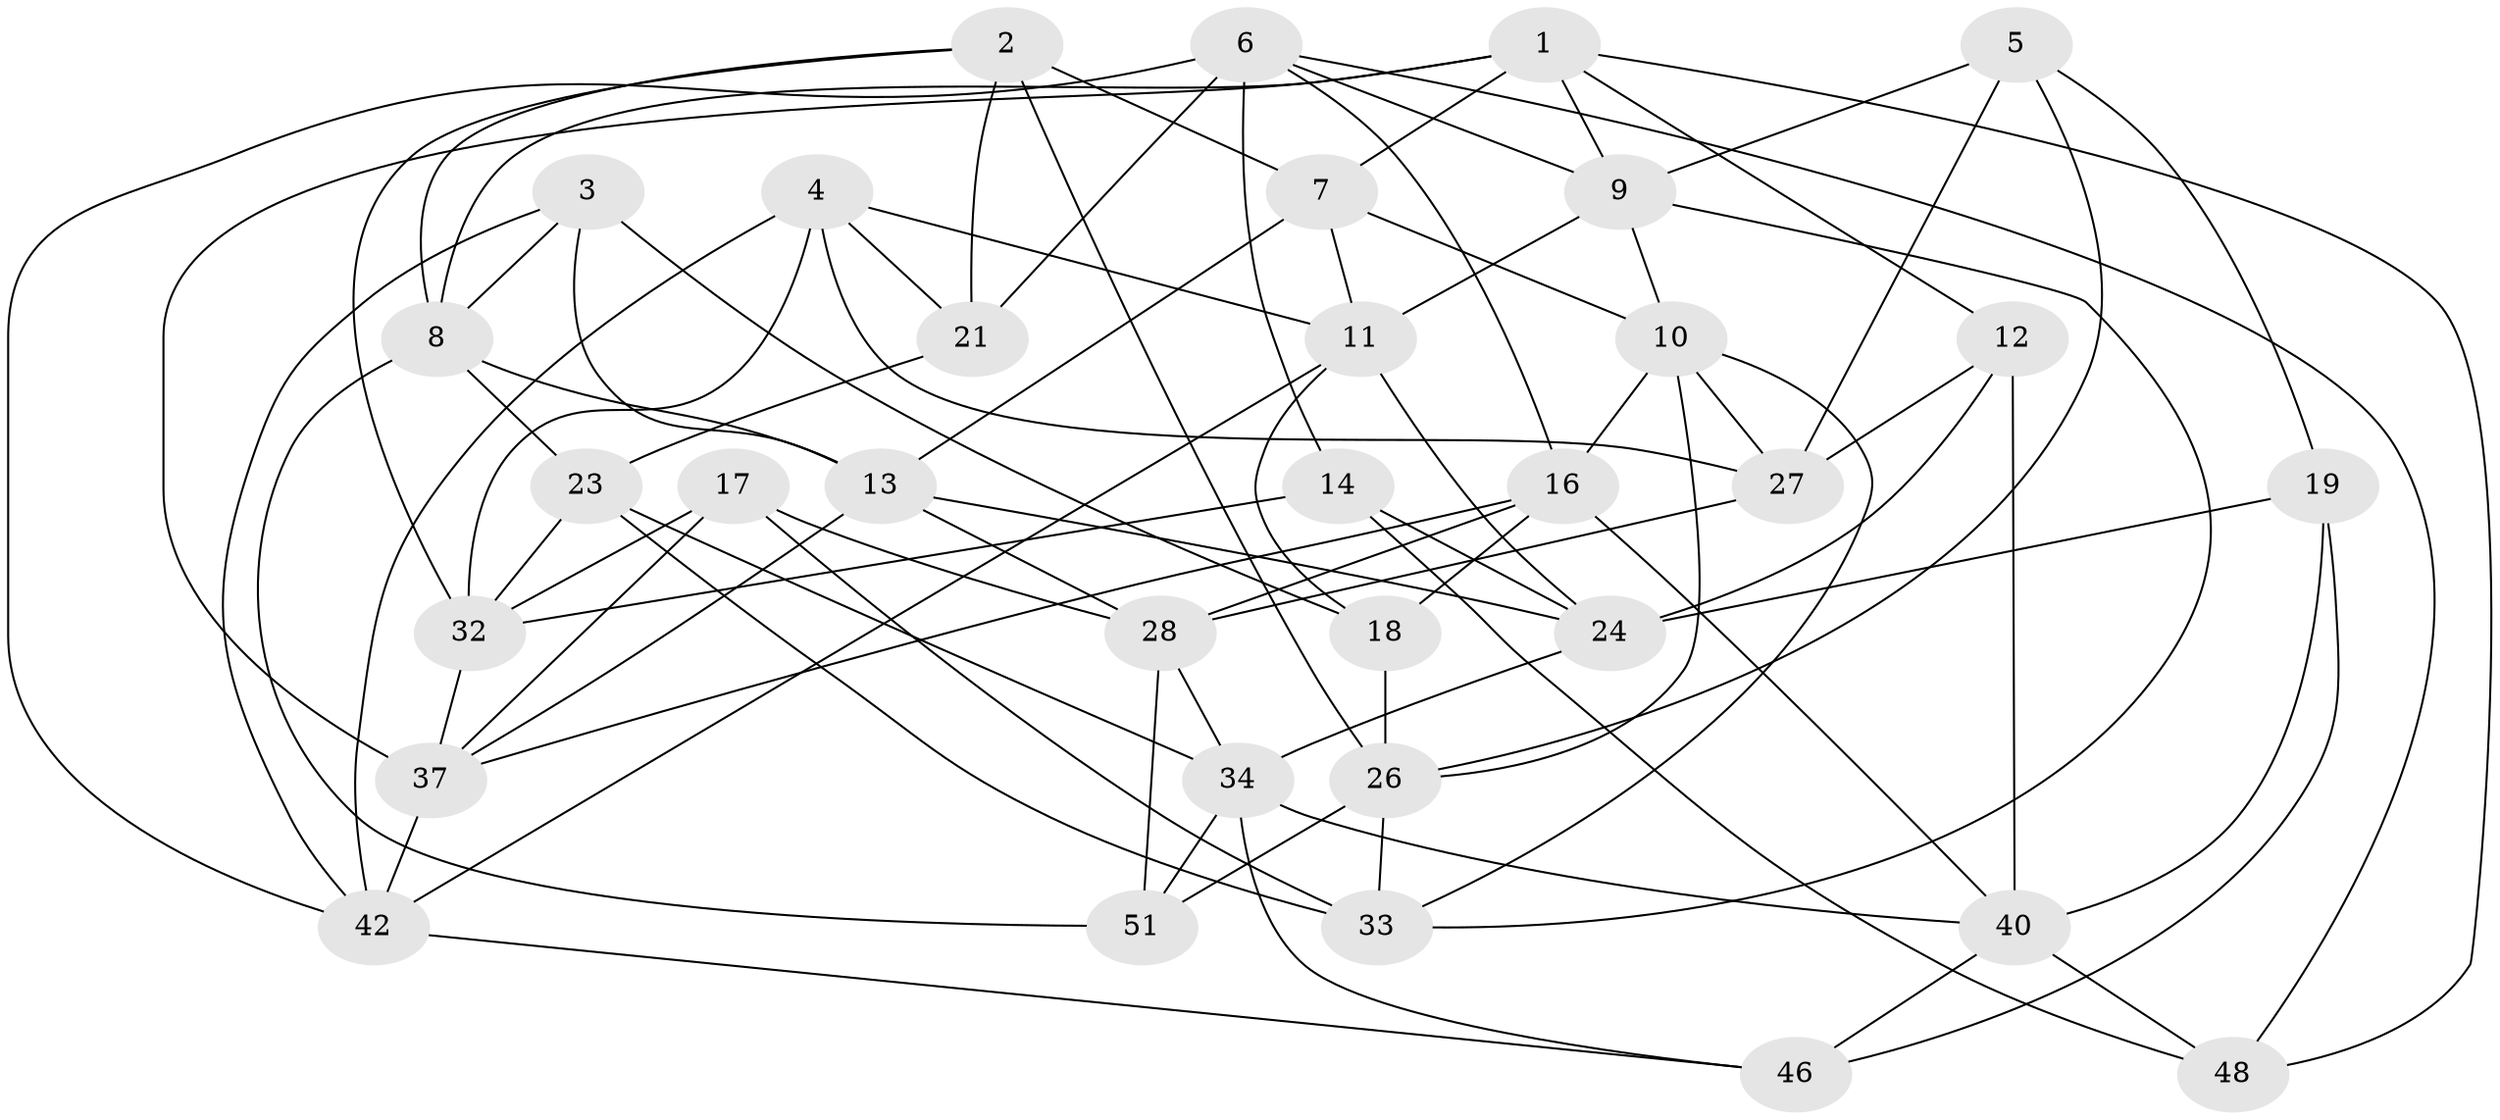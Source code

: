// Generated by graph-tools (version 1.1) at 2025/24/03/03/25 07:24:26]
// undirected, 33 vertices, 85 edges
graph export_dot {
graph [start="1"]
  node [color=gray90,style=filled];
  1 [super="+29"];
  2 [super="+20"];
  3;
  4 [super="+35"];
  5;
  6 [super="+25"];
  7 [super="+15"];
  8 [super="+44"];
  9 [super="+31"];
  10 [super="+22"];
  11 [super="+30"];
  12;
  13 [super="+47"];
  14;
  16 [super="+50"];
  17;
  18;
  19;
  21;
  23 [super="+52"];
  24 [super="+43"];
  26 [super="+53"];
  27 [super="+39"];
  28 [super="+36"];
  32 [super="+41"];
  33 [super="+54"];
  34 [super="+49"];
  37 [super="+38"];
  40 [super="+55"];
  42 [super="+45"];
  46;
  48;
  51;
  1 -- 48;
  1 -- 9;
  1 -- 12;
  1 -- 8;
  1 -- 7;
  1 -- 37;
  2 -- 21;
  2 -- 8;
  2 -- 26;
  2 -- 32;
  2 -- 7 [weight=2];
  3 -- 13;
  3 -- 18;
  3 -- 42;
  3 -- 8;
  4 -- 42;
  4 -- 27 [weight=2];
  4 -- 21;
  4 -- 32;
  4 -- 11;
  5 -- 27;
  5 -- 26;
  5 -- 19;
  5 -- 9;
  6 -- 48;
  6 -- 9;
  6 -- 21;
  6 -- 14;
  6 -- 42;
  6 -- 16;
  7 -- 13;
  7 -- 10;
  7 -- 11;
  8 -- 13;
  8 -- 51;
  8 -- 23;
  9 -- 11;
  9 -- 10;
  9 -- 33;
  10 -- 26;
  10 -- 16;
  10 -- 33;
  10 -- 27;
  11 -- 24;
  11 -- 18;
  11 -- 42;
  12 -- 27;
  12 -- 40;
  12 -- 24;
  13 -- 28;
  13 -- 37;
  13 -- 24;
  14 -- 24;
  14 -- 48;
  14 -- 32;
  16 -- 40;
  16 -- 18;
  16 -- 28;
  16 -- 37;
  17 -- 37;
  17 -- 32;
  17 -- 28;
  17 -- 33;
  18 -- 26;
  19 -- 46;
  19 -- 24;
  19 -- 40;
  21 -- 23;
  23 -- 33 [weight=2];
  23 -- 32;
  23 -- 34;
  24 -- 34;
  26 -- 33;
  26 -- 51;
  27 -- 28;
  28 -- 34;
  28 -- 51;
  32 -- 37;
  34 -- 46;
  34 -- 40;
  34 -- 51;
  37 -- 42;
  40 -- 46;
  40 -- 48;
  42 -- 46;
}
